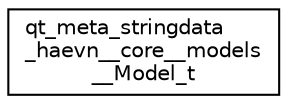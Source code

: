 digraph "Graphical Class Hierarchy"
{
 // LATEX_PDF_SIZE
  edge [fontname="Helvetica",fontsize="10",labelfontname="Helvetica",labelfontsize="10"];
  node [fontname="Helvetica",fontsize="10",shape=record];
  rankdir="LR";
  Node0 [label="qt_meta_stringdata\l_haevn__core__models\l__Model_t",height=0.2,width=0.4,color="black", fillcolor="white", style="filled",URL="$structqt__meta__stringdata__haevn____core____models_____model__t.html",tooltip=" "];
}
